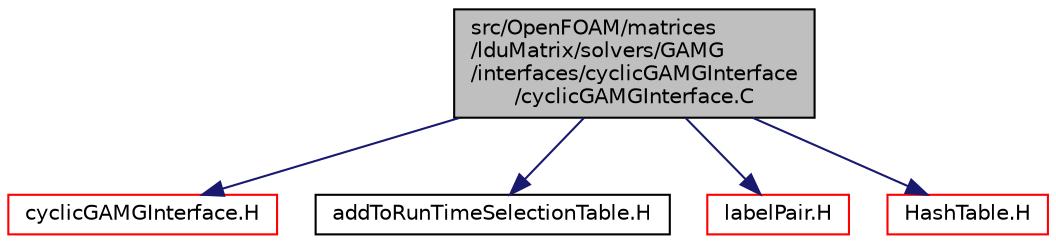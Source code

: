 digraph "src/OpenFOAM/matrices/lduMatrix/solvers/GAMG/interfaces/cyclicGAMGInterface/cyclicGAMGInterface.C"
{
  bgcolor="transparent";
  edge [fontname="Helvetica",fontsize="10",labelfontname="Helvetica",labelfontsize="10"];
  node [fontname="Helvetica",fontsize="10",shape=record];
  Node1 [label="src/OpenFOAM/matrices\l/lduMatrix/solvers/GAMG\l/interfaces/cyclicGAMGInterface\l/cyclicGAMGInterface.C",height=0.2,width=0.4,color="black", fillcolor="grey75", style="filled", fontcolor="black"];
  Node1 -> Node2 [color="midnightblue",fontsize="10",style="solid",fontname="Helvetica"];
  Node2 [label="cyclicGAMGInterface.H",height=0.2,width=0.4,color="red",URL="$a08697.html"];
  Node1 -> Node3 [color="midnightblue",fontsize="10",style="solid",fontname="Helvetica"];
  Node3 [label="addToRunTimeSelectionTable.H",height=0.2,width=0.4,color="black",URL="$a08150.html",tooltip="Macros for easy insertion into run-time selection tables. "];
  Node1 -> Node4 [color="midnightblue",fontsize="10",style="solid",fontname="Helvetica"];
  Node4 [label="labelPair.H",height=0.2,width=0.4,color="red",URL="$a09228.html"];
  Node1 -> Node5 [color="midnightblue",fontsize="10",style="solid",fontname="Helvetica"];
  Node5 [label="HashTable.H",height=0.2,width=0.4,color="red",URL="$a07878.html"];
}
